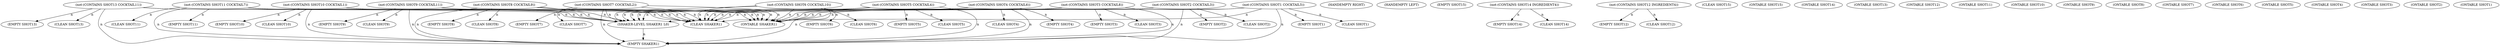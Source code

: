 digraph L {
367 [label="(SHAKER-LEVEL SHAKER1 L0)"];
401 [label="(HANDEMPTY RIGHT)"];
417 [label="(HANDEMPTY LEFT)"];
371 [label="(EMPTY SHOT15)"];
373 [label="(EMPTY SHOT14)"];
375 [label="(EMPTY SHOT13)"];
377 [label="(EMPTY SHOT12)"];
379 [label="(EMPTY SHOT11)"];
381 [label="(EMPTY SHOT10)"];
383 [label="(EMPTY SHOT9)"];
385 [label="(EMPTY SHOT8)"];
387 [label="(EMPTY SHOT7)"];
389 [label="(EMPTY SHOT6)"];
391 [label="(EMPTY SHOT5)"];
393 [label="(EMPTY SHOT4)"];
395 [label="(EMPTY SHOT3)"];
397 [label="(EMPTY SHOT2)"];
399 [label="(EMPTY SHOT1)"];
368 [label="(EMPTY SHAKER1)"];
370 [label="(CLEAN SHOT15)"];
372 [label="(CLEAN SHOT14)"];
374 [label="(CLEAN SHOT13)"];
376 [label="(CLEAN SHOT12)"];
378 [label="(CLEAN SHOT11)"];
380 [label="(CLEAN SHOT10)"];
382 [label="(CLEAN SHOT9)"];
384 [label="(CLEAN SHOT8)"];
386 [label="(CLEAN SHOT7)"];
388 [label="(CLEAN SHOT6)"];
390 [label="(CLEAN SHOT5)"];
392 [label="(CLEAN SHOT4)"];
394 [label="(CLEAN SHOT3)"];
396 [label="(CLEAN SHOT2)"];
398 [label="(CLEAN SHOT1)"];
369 [label="(CLEAN SHAKER1)"];
400 [label="(ONTABLE SHOT15)"];
402 [label="(ONTABLE SHOT14)"];
403 [label="(ONTABLE SHOT13)"];
404 [label="(ONTABLE SHOT12)"];
405 [label="(ONTABLE SHOT11)"];
406 [label="(ONTABLE SHOT10)"];
407 [label="(ONTABLE SHOT9)"];
408 [label="(ONTABLE SHOT8)"];
409 [label="(ONTABLE SHOT7)"];
410 [label="(ONTABLE SHOT6)"];
411 [label="(ONTABLE SHOT5)"];
412 [label="(ONTABLE SHOT4)"];
413 [label="(ONTABLE SHOT3)"];
414 [label="(ONTABLE SHOT2)"];
415 [label="(ONTABLE SHOT1)"];
416 [label="(ONTABLE SHAKER1)"];
418 [label="(not-(CONTAINS SHOT14 INGREDIENT4))"];
419 [label="(not-(CONTAINS SHOT13 COCKTAIL11))"];
420 [label="(not-(CONTAINS SHOT12 INGREDIENT4))"];
421 [label="(not-(CONTAINS SHOT11 COCKTAIL7))"];
422 [label="(not-(CONTAINS SHOT10 COCKTAIL1))"];
423 [label="(not-(CONTAINS SHOT9 COCKTAIL11))"];
424 [label="(not-(CONTAINS SHOT8 COCKTAIL9))"];
425 [label="(not-(CONTAINS SHOT7 COCKTAIL2))"];
426 [label="(not-(CONTAINS SHOT6 COCKTAIL10))"];
427 [label="(not-(CONTAINS SHOT5 COCKTAIL4))"];
428 [label="(not-(CONTAINS SHOT4 COCKTAIL6))"];
429 [label="(not-(CONTAINS SHOT3 COCKTAIL8))"];
430 [label="(not-(CONTAINS SHOT2 COCKTAIL3))"];
431 [label="(not-(CONTAINS SHOT1 COCKTAIL5))"];
419 -> 367 [label="n"];
421 -> 367 [label="n"];
422 -> 367 [label="n"];
423 -> 367 [label="n"];
424 -> 367 [label="n"];
425 -> 367 [label="n"];
426 -> 367 [label="n"];
427 -> 367 [label="n"];
428 -> 367 [label="n"];
429 -> 367 [label="n"];
430 -> 367 [label="n"];
431 -> 367 [label="n"];
418 -> 373 [label="n"];
419 -> 375 [label="n"];
420 -> 377 [label="n"];
421 -> 379 [label="n"];
422 -> 381 [label="n"];
423 -> 383 [label="n"];
424 -> 385 [label="n"];
425 -> 387 [label="n"];
426 -> 389 [label="n"];
427 -> 391 [label="n"];
428 -> 393 [label="n"];
429 -> 395 [label="n"];
430 -> 397 [label="n"];
431 -> 399 [label="n"];
367 -> 368 [label="n"];
419 -> 368 [label="n"];
421 -> 368 [label="n"];
422 -> 368 [label="n"];
423 -> 368 [label="n"];
424 -> 368 [label="n"];
425 -> 368 [label="n"];
426 -> 368 [label="n"];
427 -> 368 [label="n"];
428 -> 368 [label="n"];
429 -> 368 [label="n"];
430 -> 368 [label="n"];
431 -> 368 [label="n"];
418 -> 372 [label="n"];
419 -> 374 [label="n"];
420 -> 376 [label="n"];
421 -> 378 [label="n"];
422 -> 380 [label="n"];
423 -> 382 [label="n"];
424 -> 384 [label="n"];
425 -> 386 [label="n"];
426 -> 388 [label="n"];
427 -> 390 [label="n"];
428 -> 392 [label="n"];
429 -> 394 [label="n"];
430 -> 396 [label="n"];
431 -> 398 [label="n"];
419 -> 369 [label="n"];
421 -> 369 [label="n"];
422 -> 369 [label="n"];
423 -> 369 [label="n"];
424 -> 369 [label="n"];
425 -> 369 [label="n"];
426 -> 369 [label="n"];
427 -> 369 [label="n"];
428 -> 369 [label="n"];
429 -> 369 [label="n"];
430 -> 369 [label="n"];
431 -> 369 [label="n"];
419 -> 416 [label="n"];
421 -> 416 [label="n"];
422 -> 416 [label="n"];
423 -> 416 [label="n"];
424 -> 416 [label="n"];
425 -> 416 [label="n"];
426 -> 416 [label="n"];
427 -> 416 [label="n"];
428 -> 416 [label="n"];
429 -> 416 [label="n"];
430 -> 416 [label="n"];
431 -> 416 [label="n"];
}

